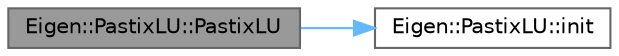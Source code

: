 digraph "Eigen::PastixLU::PastixLU"
{
 // LATEX_PDF_SIZE
  bgcolor="transparent";
  edge [fontname=Helvetica,fontsize=10,labelfontname=Helvetica,labelfontsize=10];
  node [fontname=Helvetica,fontsize=10,shape=box,height=0.2,width=0.4];
  rankdir="LR";
  Node1 [id="Node000001",label="Eigen::PastixLU::PastixLU",height=0.2,width=0.4,color="gray40", fillcolor="grey60", style="filled", fontcolor="black",tooltip=" "];
  Node1 -> Node2 [id="edge1_Node000001_Node000002",color="steelblue1",style="solid",tooltip=" "];
  Node2 [id="Node000002",label="Eigen::PastixLU::init",height=0.2,width=0.4,color="grey40", fillcolor="white", style="filled",URL="$class_eigen_1_1_pastix_l_u.html#afe75c3d2574bc61dfac397b8b420c376",tooltip=" "];
}
